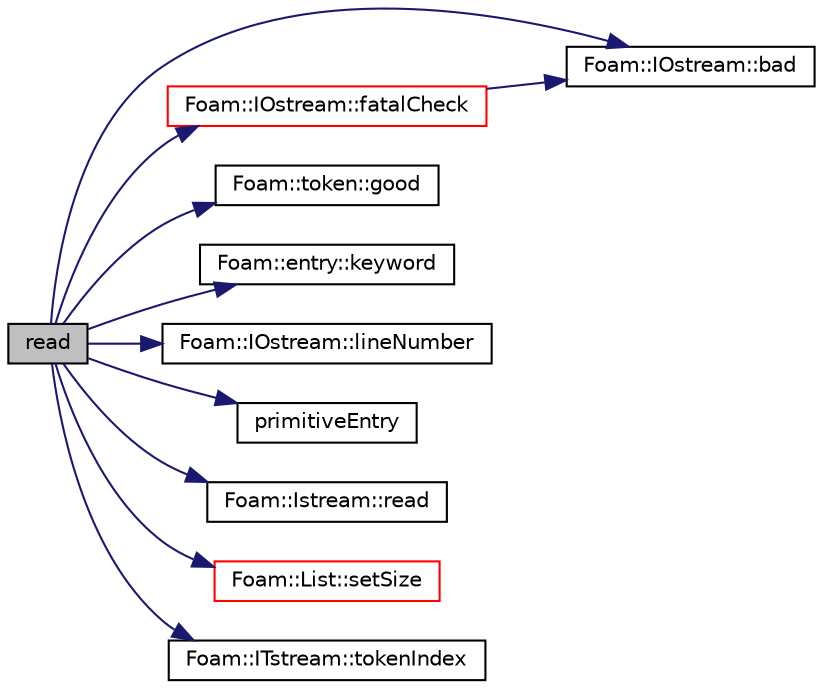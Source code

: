 digraph "read"
{
  bgcolor="transparent";
  edge [fontname="Helvetica",fontsize="10",labelfontname="Helvetica",labelfontsize="10"];
  node [fontname="Helvetica",fontsize="10",shape=record];
  rankdir="LR";
  Node1 [label="read",height=0.2,width=0.4,color="black", fillcolor="grey75", style="filled", fontcolor="black"];
  Node1 -> Node2 [color="midnightblue",fontsize="10",style="solid",fontname="Helvetica"];
  Node2 [label="Foam::IOstream::bad",height=0.2,width=0.4,color="black",URL="$a01187.html#ae5145c481e0280c8b6b365e616058d36",tooltip="Return true if stream is corrupted. "];
  Node1 -> Node3 [color="midnightblue",fontsize="10",style="solid",fontname="Helvetica"];
  Node3 [label="Foam::IOstream::fatalCheck",height=0.2,width=0.4,color="red",URL="$a01187.html#a5db784ce6d8cb9b7ba80a59c7eeec604",tooltip="Check IOstream status for given operation. "];
  Node3 -> Node2 [color="midnightblue",fontsize="10",style="solid",fontname="Helvetica"];
  Node1 -> Node4 [color="midnightblue",fontsize="10",style="solid",fontname="Helvetica"];
  Node4 [label="Foam::token::good",height=0.2,width=0.4,color="black",URL="$a02633.html#ad2e41c8280b6cdf93d39e1135d2abdf7"];
  Node1 -> Node5 [color="midnightblue",fontsize="10",style="solid",fontname="Helvetica"];
  Node5 [label="Foam::entry::keyword",height=0.2,width=0.4,color="black",URL="$a00660.html#ae793b54fbc2e5d1da0f1c23b908cb057",tooltip="Return keyword. "];
  Node1 -> Node6 [color="midnightblue",fontsize="10",style="solid",fontname="Helvetica"];
  Node6 [label="Foam::IOstream::lineNumber",height=0.2,width=0.4,color="black",URL="$a01187.html#ada61e595ebb9210890710f2e471cdfac",tooltip="Return current stream line number. "];
  Node1 -> Node7 [color="midnightblue",fontsize="10",style="solid",fontname="Helvetica"];
  Node7 [label="primitiveEntry",height=0.2,width=0.4,color="black",URL="$a01972.html#a43668f7cd56714e8078fb6c1eb674be7",tooltip="Construct from keyword and a Istream. "];
  Node1 -> Node8 [color="midnightblue",fontsize="10",style="solid",fontname="Helvetica"];
  Node8 [label="Foam::Istream::read",height=0.2,width=0.4,color="black",URL="$a01201.html#a89057c9d9e24ba872ccb8546086498ec",tooltip="Return next token from stream. "];
  Node1 -> Node9 [color="midnightblue",fontsize="10",style="solid",fontname="Helvetica"];
  Node9 [label="Foam::List::setSize",height=0.2,width=0.4,color="red",URL="$a01366.html#aedb985ffeaf1bdbfeccc2a8730405703",tooltip="Reset size of List. "];
  Node1 -> Node10 [color="midnightblue",fontsize="10",style="solid",fontname="Helvetica"];
  Node10 [label="Foam::ITstream::tokenIndex",height=0.2,width=0.4,color="black",URL="$a01217.html#ae6f940bed70d7c8a20029b296864e028",tooltip="Return the current token index. "];
}
